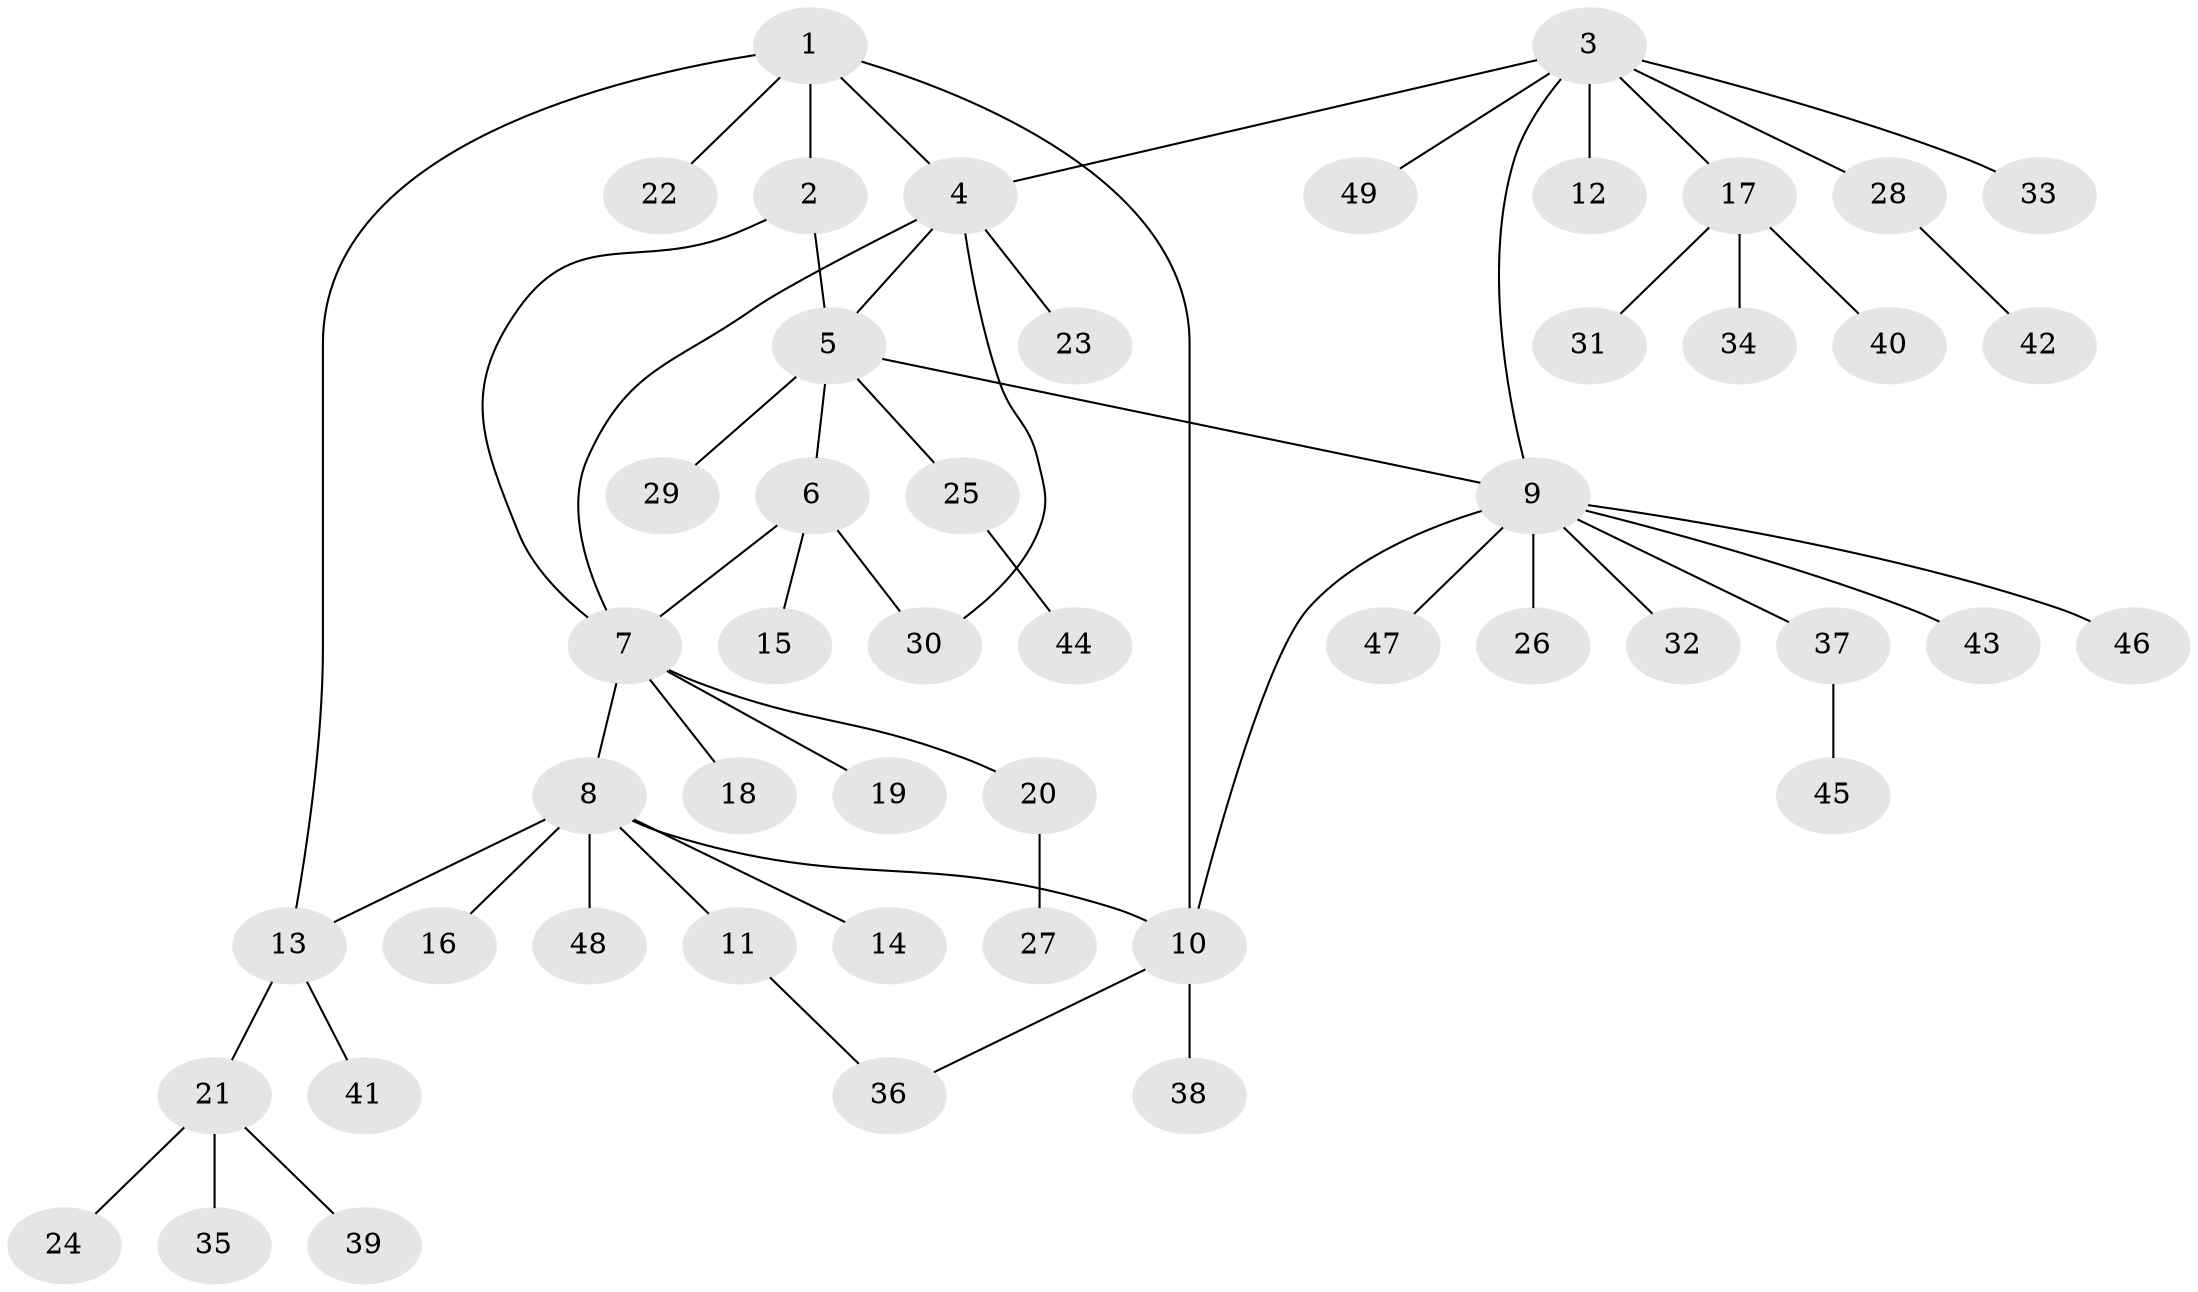 // coarse degree distribution, {7: 0.02702702702702703, 3: 0.10810810810810811, 6: 0.05405405405405406, 10: 0.02702702702702703, 8: 0.02702702702702703, 9: 0.02702702702702703, 2: 0.08108108108108109, 1: 0.6486486486486487}
// Generated by graph-tools (version 1.1) at 2025/24/03/03/25 07:24:11]
// undirected, 49 vertices, 57 edges
graph export_dot {
graph [start="1"]
  node [color=gray90,style=filled];
  1;
  2;
  3;
  4;
  5;
  6;
  7;
  8;
  9;
  10;
  11;
  12;
  13;
  14;
  15;
  16;
  17;
  18;
  19;
  20;
  21;
  22;
  23;
  24;
  25;
  26;
  27;
  28;
  29;
  30;
  31;
  32;
  33;
  34;
  35;
  36;
  37;
  38;
  39;
  40;
  41;
  42;
  43;
  44;
  45;
  46;
  47;
  48;
  49;
  1 -- 2;
  1 -- 4;
  1 -- 10;
  1 -- 13;
  1 -- 22;
  2 -- 5;
  2 -- 7;
  3 -- 4;
  3 -- 9;
  3 -- 12;
  3 -- 17;
  3 -- 28;
  3 -- 33;
  3 -- 49;
  4 -- 5;
  4 -- 7;
  4 -- 23;
  4 -- 30;
  5 -- 6;
  5 -- 9;
  5 -- 25;
  5 -- 29;
  6 -- 7;
  6 -- 15;
  6 -- 30;
  7 -- 8;
  7 -- 18;
  7 -- 19;
  7 -- 20;
  8 -- 10;
  8 -- 11;
  8 -- 13;
  8 -- 14;
  8 -- 16;
  8 -- 48;
  9 -- 10;
  9 -- 26;
  9 -- 32;
  9 -- 37;
  9 -- 43;
  9 -- 46;
  9 -- 47;
  10 -- 36;
  10 -- 38;
  11 -- 36;
  13 -- 21;
  13 -- 41;
  17 -- 31;
  17 -- 34;
  17 -- 40;
  20 -- 27;
  21 -- 24;
  21 -- 35;
  21 -- 39;
  25 -- 44;
  28 -- 42;
  37 -- 45;
}
